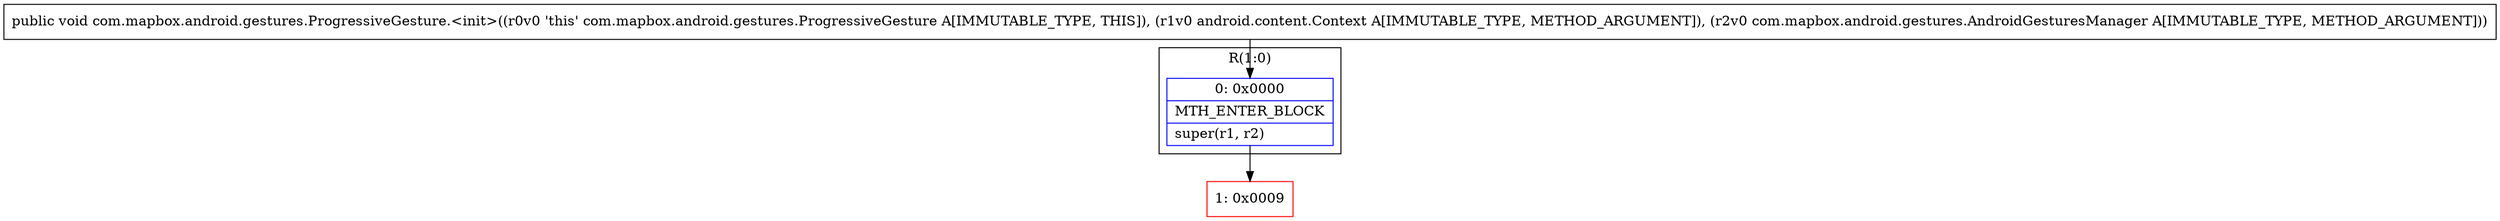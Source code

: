 digraph "CFG forcom.mapbox.android.gestures.ProgressiveGesture.\<init\>(Landroid\/content\/Context;Lcom\/mapbox\/android\/gestures\/AndroidGesturesManager;)V" {
subgraph cluster_Region_645430630 {
label = "R(1:0)";
node [shape=record,color=blue];
Node_0 [shape=record,label="{0\:\ 0x0000|MTH_ENTER_BLOCK\l|super(r1, r2)\l}"];
}
Node_1 [shape=record,color=red,label="{1\:\ 0x0009}"];
MethodNode[shape=record,label="{public void com.mapbox.android.gestures.ProgressiveGesture.\<init\>((r0v0 'this' com.mapbox.android.gestures.ProgressiveGesture A[IMMUTABLE_TYPE, THIS]), (r1v0 android.content.Context A[IMMUTABLE_TYPE, METHOD_ARGUMENT]), (r2v0 com.mapbox.android.gestures.AndroidGesturesManager A[IMMUTABLE_TYPE, METHOD_ARGUMENT])) }"];
MethodNode -> Node_0;
Node_0 -> Node_1;
}


